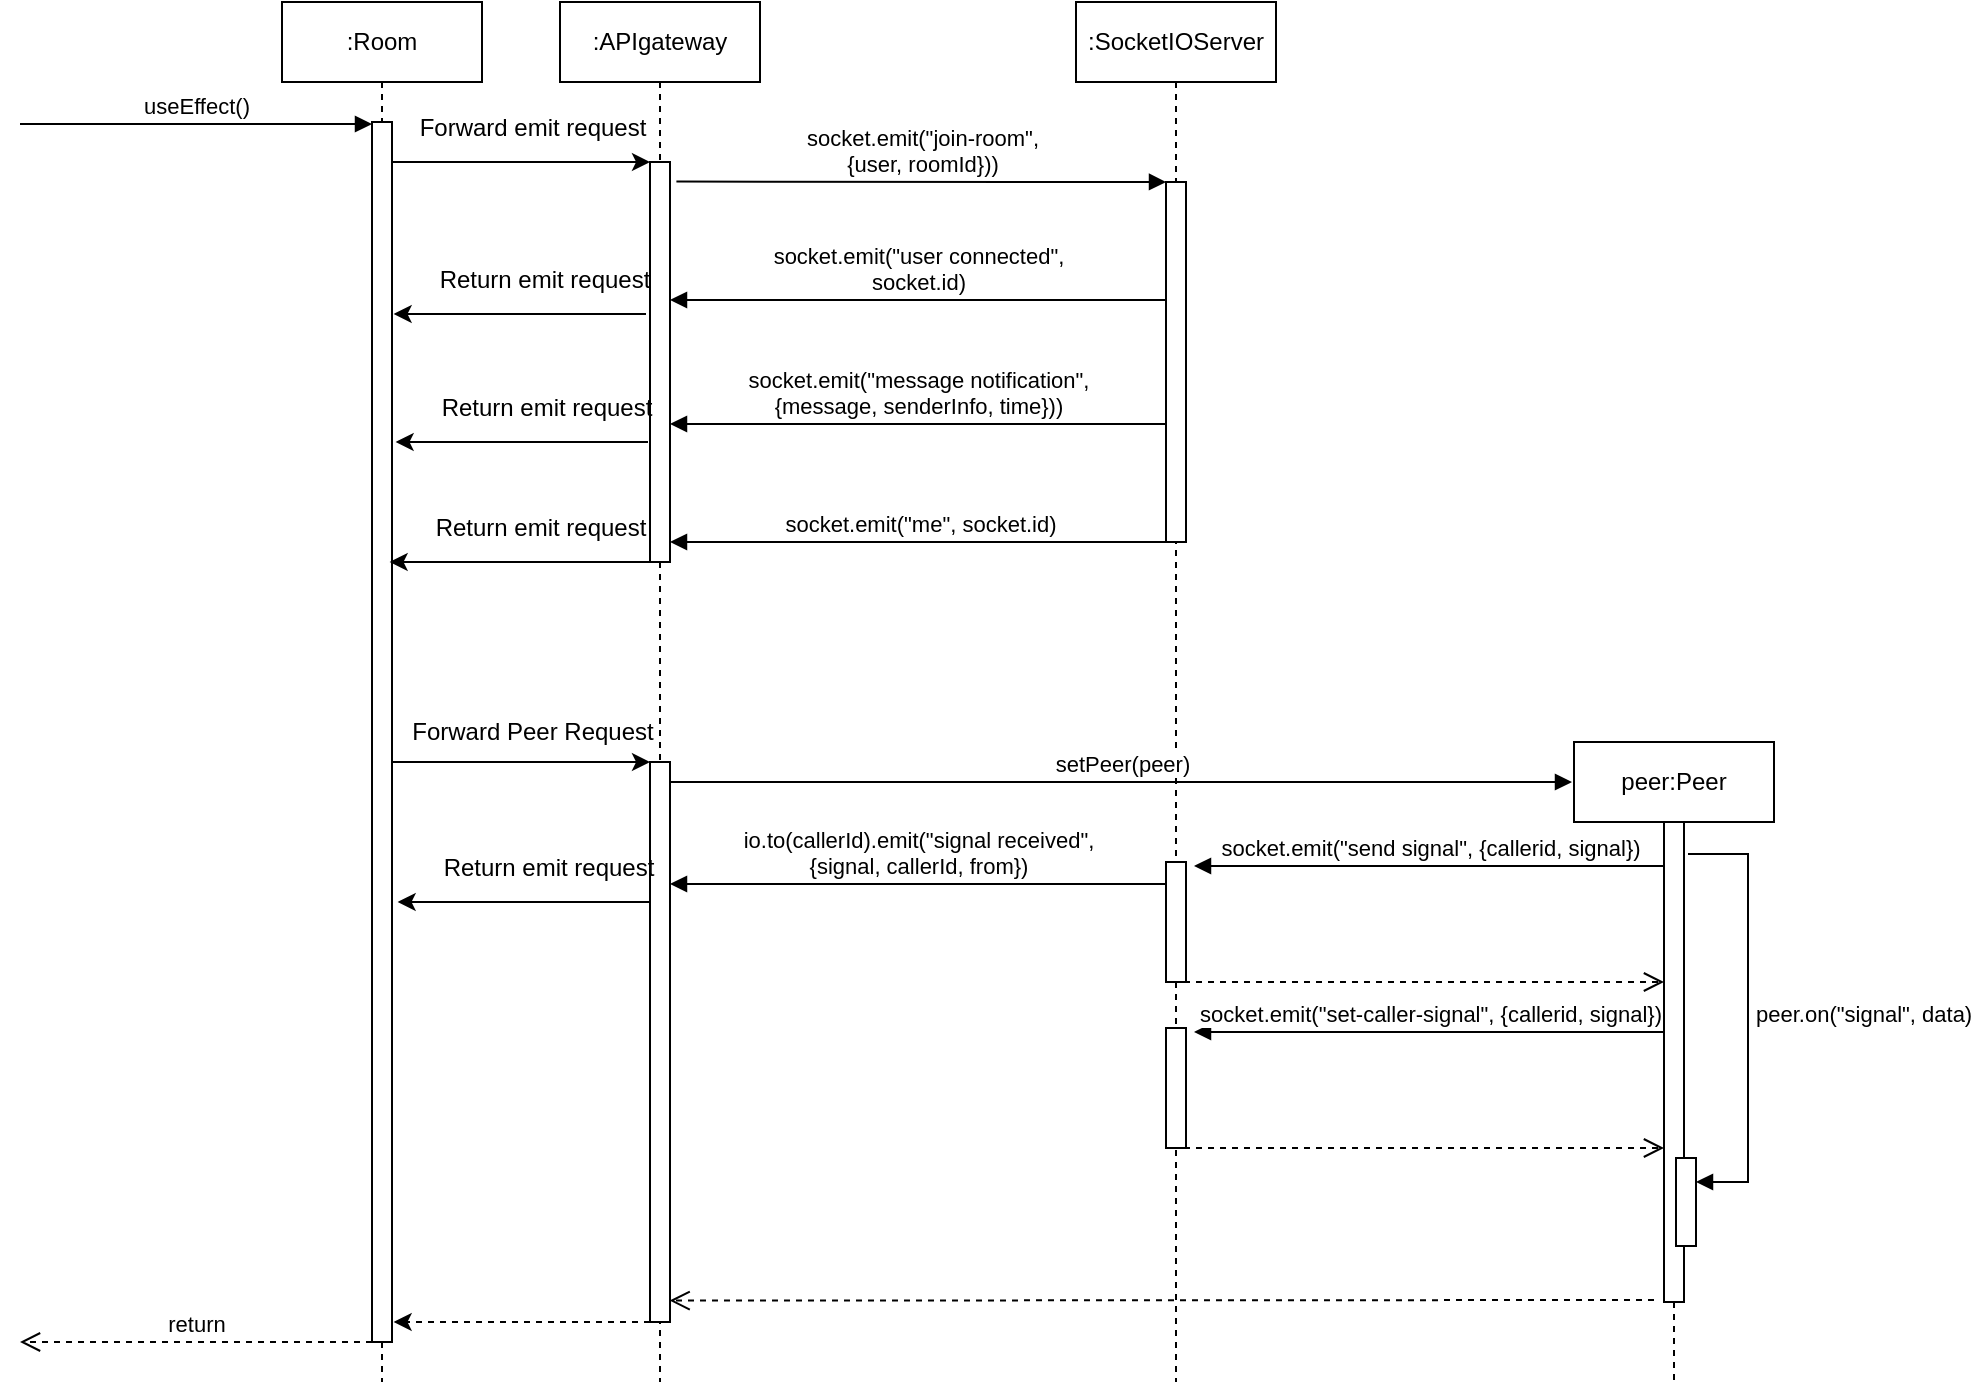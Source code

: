 <mxfile version="22.0.8" type="github">
  <diagram name="Page-1" id="sNI2kIY_raFPjCWxXRvN">
    <mxGraphModel dx="1550" dy="361" grid="1" gridSize="10" guides="1" tooltips="1" connect="1" arrows="1" fold="1" page="1" pageScale="1" pageWidth="850" pageHeight="1100" math="0" shadow="0">
      <root>
        <mxCell id="0" />
        <mxCell id="1" parent="0" />
        <mxCell id="AmQ4lM2f2AetLvi5kDlB-1" value=":Room" style="shape=umlLifeline;perimeter=lifelinePerimeter;whiteSpace=wrap;html=1;container=1;dropTarget=0;collapsible=0;recursiveResize=0;outlineConnect=0;portConstraint=eastwest;newEdgeStyle={&quot;curved&quot;:0,&quot;rounded&quot;:0};" parent="1" vertex="1">
          <mxGeometry x="131" y="150" width="100" height="690" as="geometry" />
        </mxCell>
        <mxCell id="AmQ4lM2f2AetLvi5kDlB-4" value="" style="html=1;points=[[0,0,0,0,5],[0,1,0,0,-5],[1,0,0,0,5],[1,1,0,0,-5]];perimeter=orthogonalPerimeter;outlineConnect=0;targetShapes=umlLifeline;portConstraint=eastwest;newEdgeStyle={&quot;curved&quot;:0,&quot;rounded&quot;:0};" parent="AmQ4lM2f2AetLvi5kDlB-1" vertex="1">
          <mxGeometry x="45" y="60" width="10" height="610" as="geometry" />
        </mxCell>
        <mxCell id="AmQ4lM2f2AetLvi5kDlB-5" value="useEffect()" style="html=1;verticalAlign=bottom;endArrow=block;curved=0;rounded=0;entryX=0;entryY=0;entryDx=0;entryDy=5;entryPerimeter=0;" parent="1" edge="1">
          <mxGeometry width="80" relative="1" as="geometry">
            <mxPoint y="211" as="sourcePoint" />
            <mxPoint x="176" y="211" as="targetPoint" />
          </mxGeometry>
        </mxCell>
        <mxCell id="AmQ4lM2f2AetLvi5kDlB-6" value=":SocketIOServer" style="shape=umlLifeline;perimeter=lifelinePerimeter;whiteSpace=wrap;html=1;container=1;dropTarget=0;collapsible=0;recursiveResize=0;outlineConnect=0;portConstraint=eastwest;newEdgeStyle={&quot;curved&quot;:0,&quot;rounded&quot;:0};" parent="1" vertex="1">
          <mxGeometry x="528" y="150" width="100" height="690" as="geometry" />
        </mxCell>
        <mxCell id="AmQ4lM2f2AetLvi5kDlB-7" value="" style="html=1;points=[[0,0,0,0,5],[0,1,0,0,-5],[1,0,0,0,5],[1,1,0,0,-5]];perimeter=orthogonalPerimeter;outlineConnect=0;targetShapes=umlLifeline;portConstraint=eastwest;newEdgeStyle={&quot;curved&quot;:0,&quot;rounded&quot;:0};" parent="AmQ4lM2f2AetLvi5kDlB-6" vertex="1">
          <mxGeometry x="45" y="90" width="10" height="180" as="geometry" />
        </mxCell>
        <mxCell id="AmQ4lM2f2AetLvi5kDlB-29" value="" style="html=1;points=[[0,0,0,0,5],[0,1,0,0,-5],[1,0,0,0,5],[1,1,0,0,-5]];perimeter=orthogonalPerimeter;outlineConnect=0;targetShapes=umlLifeline;portConstraint=eastwest;newEdgeStyle={&quot;curved&quot;:0,&quot;rounded&quot;:0};" parent="AmQ4lM2f2AetLvi5kDlB-6" vertex="1">
          <mxGeometry x="45" y="430" width="10" height="60" as="geometry" />
        </mxCell>
        <mxCell id="AmQ4lM2f2AetLvi5kDlB-8" value="socket.emit(&quot;join-room&quot;, &lt;br&gt;{user, roomId}))" style="html=1;verticalAlign=bottom;endArrow=block;curved=0;rounded=0;exitX=1.32;exitY=0.049;exitDx=0;exitDy=0;exitPerimeter=0;" parent="1" edge="1" target="AmQ4lM2f2AetLvi5kDlB-7" source="1jgHlxHCcbM1ZvZu2Sm4-5">
          <mxGeometry width="80" relative="1" as="geometry">
            <mxPoint x="407" y="240" as="sourcePoint" />
            <mxPoint x="527" y="240" as="targetPoint" />
          </mxGeometry>
        </mxCell>
        <mxCell id="AmQ4lM2f2AetLvi5kDlB-18" value="peer:Peer" style="shape=umlLifeline;perimeter=lifelinePerimeter;whiteSpace=wrap;html=1;container=1;dropTarget=0;collapsible=0;recursiveResize=0;outlineConnect=0;portConstraint=eastwest;newEdgeStyle={&quot;curved&quot;:0,&quot;rounded&quot;:0};" parent="1" vertex="1">
          <mxGeometry x="777" y="520" width="100" height="320" as="geometry" />
        </mxCell>
        <mxCell id="AmQ4lM2f2AetLvi5kDlB-20" value="" style="html=1;points=[[0,0,0,0,5],[0,1,0,0,-5],[1,0,0,0,5],[1,1,0,0,-5]];perimeter=orthogonalPerimeter;outlineConnect=0;targetShapes=umlLifeline;portConstraint=eastwest;newEdgeStyle={&quot;curved&quot;:0,&quot;rounded&quot;:0};" parent="AmQ4lM2f2AetLvi5kDlB-18" vertex="1">
          <mxGeometry x="45" y="40" width="10" height="240" as="geometry" />
        </mxCell>
        <mxCell id="AmQ4lM2f2AetLvi5kDlB-21" value="" style="html=1;points=[[0,0,0,0,5],[0,1,0,0,-5],[1,0,0,0,5],[1,1,0,0,-5]];perimeter=orthogonalPerimeter;outlineConnect=0;targetShapes=umlLifeline;portConstraint=eastwest;newEdgeStyle={&quot;curved&quot;:0,&quot;rounded&quot;:0};" parent="AmQ4lM2f2AetLvi5kDlB-18" vertex="1">
          <mxGeometry x="51" y="208" width="10" height="44" as="geometry" />
        </mxCell>
        <mxCell id="AmQ4lM2f2AetLvi5kDlB-22" value="peer.on(&quot;signal&quot;, data)" style="html=1;align=left;spacingLeft=2;endArrow=block;rounded=0;edgeStyle=orthogonalEdgeStyle;curved=0;rounded=0;" parent="AmQ4lM2f2AetLvi5kDlB-18" target="AmQ4lM2f2AetLvi5kDlB-21" edge="1">
          <mxGeometry relative="1" as="geometry">
            <mxPoint x="57" y="56" as="sourcePoint" />
            <Array as="points">
              <mxPoint x="87" y="56" />
              <mxPoint x="87" y="220" />
            </Array>
          </mxGeometry>
        </mxCell>
        <mxCell id="AmQ4lM2f2AetLvi5kDlB-19" value="setPeer(peer)" style="html=1;verticalAlign=bottom;endArrow=block;curved=0;rounded=0;" parent="1" source="1jgHlxHCcbM1ZvZu2Sm4-3" edge="1">
          <mxGeometry width="80" relative="1" as="geometry">
            <mxPoint x="332" y="540.4" as="sourcePoint" />
            <mxPoint x="776" y="540" as="targetPoint" />
          </mxGeometry>
        </mxCell>
        <mxCell id="AmQ4lM2f2AetLvi5kDlB-25" value="" style="html=1;verticalAlign=bottom;endArrow=open;dashed=1;endSize=8;curved=0;rounded=0;entryX=0.548;entryY=0.941;entryDx=0;entryDy=0;entryPerimeter=0;" parent="1" edge="1" target="1jgHlxHCcbM1ZvZu2Sm4-1">
          <mxGeometry relative="1" as="geometry">
            <mxPoint x="817" y="799" as="sourcePoint" />
            <mxPoint x="417" y="799" as="targetPoint" />
            <mxPoint as="offset" />
          </mxGeometry>
        </mxCell>
        <mxCell id="AmQ4lM2f2AetLvi5kDlB-27" value="return" style="html=1;verticalAlign=bottom;endArrow=open;dashed=1;endSize=8;curved=0;rounded=0;" parent="1" edge="1">
          <mxGeometry relative="1" as="geometry">
            <mxPoint x="176" y="820" as="sourcePoint" />
            <mxPoint y="820" as="targetPoint" />
          </mxGeometry>
        </mxCell>
        <mxCell id="AmQ4lM2f2AetLvi5kDlB-30" value="socket.emit(&quot;send signal&quot;, {callerid, signal})" style="html=1;verticalAlign=bottom;endArrow=block;curved=0;rounded=0;" parent="1" edge="1">
          <mxGeometry width="80" relative="1" as="geometry">
            <mxPoint x="822" y="582" as="sourcePoint" />
            <mxPoint x="587" y="582" as="targetPoint" />
          </mxGeometry>
        </mxCell>
        <mxCell id="AmQ4lM2f2AetLvi5kDlB-34" value="" style="html=1;verticalAlign=bottom;endArrow=open;dashed=1;endSize=8;curved=0;rounded=0;" parent="1" target="AmQ4lM2f2AetLvi5kDlB-20" edge="1">
          <mxGeometry relative="1" as="geometry">
            <mxPoint x="582" y="640" as="sourcePoint" />
            <mxPoint x="662" y="640" as="targetPoint" />
          </mxGeometry>
        </mxCell>
        <mxCell id="AmQ4lM2f2AetLvi5kDlB-35" value="" style="html=1;points=[[0,0,0,0,5],[0,1,0,0,-5],[1,0,0,0,5],[1,1,0,0,-5]];perimeter=orthogonalPerimeter;outlineConnect=0;targetShapes=umlLifeline;portConstraint=eastwest;newEdgeStyle={&quot;curved&quot;:0,&quot;rounded&quot;:0};" parent="1" vertex="1">
          <mxGeometry x="573" y="663" width="10" height="60" as="geometry" />
        </mxCell>
        <mxCell id="AmQ4lM2f2AetLvi5kDlB-36" value="socket.emit(&quot;set-caller-signal&quot;, {callerid, signal})" style="html=1;verticalAlign=bottom;endArrow=block;curved=0;rounded=0;" parent="1" edge="1">
          <mxGeometry width="80" relative="1" as="geometry">
            <mxPoint x="822" y="665" as="sourcePoint" />
            <mxPoint x="587" y="665" as="targetPoint" />
          </mxGeometry>
        </mxCell>
        <mxCell id="AmQ4lM2f2AetLvi5kDlB-37" value="" style="html=1;verticalAlign=bottom;endArrow=open;dashed=1;endSize=8;curved=0;rounded=0;" parent="1" edge="1">
          <mxGeometry relative="1" as="geometry">
            <mxPoint x="582" y="723" as="sourcePoint" />
            <mxPoint x="822" y="723" as="targetPoint" />
          </mxGeometry>
        </mxCell>
        <mxCell id="AmQ4lM2f2AetLvi5kDlB-46" value="io.to(callerId).emit(&quot;signal received&quot;, &lt;br&gt;{signal, callerId, from})" style="html=1;verticalAlign=bottom;endArrow=block;curved=0;rounded=0;exitX=0;exitY=0;exitDx=0;exitDy=5;exitPerimeter=0;" parent="1" edge="1" target="1jgHlxHCcbM1ZvZu2Sm4-3">
          <mxGeometry width="80" relative="1" as="geometry">
            <mxPoint x="573" y="591" as="sourcePoint" />
            <mxPoint x="417" y="590" as="targetPoint" />
            <mxPoint as="offset" />
          </mxGeometry>
        </mxCell>
        <mxCell id="AmQ4lM2f2AetLvi5kDlB-49" value="socket.emit(&quot;user connected&quot;, &lt;br&gt;socket.id)" style="html=1;verticalAlign=bottom;endArrow=block;curved=0;rounded=0;" parent="1" edge="1" source="AmQ4lM2f2AetLvi5kDlB-7">
          <mxGeometry width="80" relative="1" as="geometry">
            <mxPoint x="527" y="299" as="sourcePoint" />
            <mxPoint x="325" y="299" as="targetPoint" />
          </mxGeometry>
        </mxCell>
        <mxCell id="AmQ4lM2f2AetLvi5kDlB-50" value="socket.emit(&quot;message notification&quot;,&lt;br style=&quot;border-color: var(--border-color); text-align: left;&quot;&gt;&lt;span style=&quot;text-align: left;&quot;&gt;{message, senderInfo, time}))&lt;/span&gt;" style="html=1;verticalAlign=bottom;endArrow=block;curved=0;rounded=0;" parent="1" edge="1" target="1jgHlxHCcbM1ZvZu2Sm4-5">
          <mxGeometry width="80" relative="1" as="geometry">
            <mxPoint x="573" y="361" as="sourcePoint" />
            <mxPoint x="407" y="360" as="targetPoint" />
          </mxGeometry>
        </mxCell>
        <mxCell id="AmQ4lM2f2AetLvi5kDlB-51" value="socket.emit(&quot;me&quot;, socket.id)" style="html=1;verticalAlign=bottom;endArrow=block;curved=0;rounded=0;" parent="1" edge="1" target="1jgHlxHCcbM1ZvZu2Sm4-5">
          <mxGeometry width="80" relative="1" as="geometry">
            <mxPoint x="574" y="420" as="sourcePoint" />
            <mxPoint x="407" y="420" as="targetPoint" />
          </mxGeometry>
        </mxCell>
        <mxCell id="1jgHlxHCcbM1ZvZu2Sm4-1" value=":APIgateway" style="shape=umlLifeline;perimeter=lifelinePerimeter;whiteSpace=wrap;html=1;container=1;dropTarget=0;collapsible=0;recursiveResize=0;outlineConnect=0;portConstraint=eastwest;newEdgeStyle={&quot;curved&quot;:0,&quot;rounded&quot;:0};" vertex="1" parent="1">
          <mxGeometry x="270" y="150" width="100" height="690" as="geometry" />
        </mxCell>
        <mxCell id="1jgHlxHCcbM1ZvZu2Sm4-3" value="" style="html=1;points=[[0,0,0,0,5],[0,1,0,0,-5],[1,0,0,0,5],[1,1,0,0,-5]];perimeter=orthogonalPerimeter;outlineConnect=0;targetShapes=umlLifeline;portConstraint=eastwest;newEdgeStyle={&quot;curved&quot;:0,&quot;rounded&quot;:0};" vertex="1" parent="1jgHlxHCcbM1ZvZu2Sm4-1">
          <mxGeometry x="45" y="380" width="10" height="280" as="geometry" />
        </mxCell>
        <mxCell id="1jgHlxHCcbM1ZvZu2Sm4-5" value="" style="html=1;points=[[0,0,0,0,5],[0,1,0,0,-5],[1,0,0,0,5],[1,1,0,0,-5]];perimeter=orthogonalPerimeter;outlineConnect=0;targetShapes=umlLifeline;portConstraint=eastwest;newEdgeStyle={&quot;curved&quot;:0,&quot;rounded&quot;:0};" vertex="1" parent="1">
          <mxGeometry x="315" y="230" width="10" height="200" as="geometry" />
        </mxCell>
        <mxCell id="1jgHlxHCcbM1ZvZu2Sm4-6" value="" style="endArrow=classic;html=1;rounded=0;" edge="1" parent="1">
          <mxGeometry width="50" height="50" relative="1" as="geometry">
            <mxPoint x="185.81" y="230" as="sourcePoint" />
            <mxPoint x="315" y="230" as="targetPoint" />
          </mxGeometry>
        </mxCell>
        <mxCell id="1jgHlxHCcbM1ZvZu2Sm4-7" value="" style="endArrow=classic;html=1;rounded=0;" edge="1" parent="1">
          <mxGeometry width="50" height="50" relative="1" as="geometry">
            <mxPoint x="319" y="430" as="sourcePoint" />
            <mxPoint x="184.81" y="430" as="targetPoint" />
          </mxGeometry>
        </mxCell>
        <mxCell id="1jgHlxHCcbM1ZvZu2Sm4-8" value="" style="endArrow=classic;html=1;rounded=0;dashed=1;" edge="1" parent="1">
          <mxGeometry width="50" height="50" relative="1" as="geometry">
            <mxPoint x="321" y="810" as="sourcePoint" />
            <mxPoint x="186.81" y="810" as="targetPoint" />
          </mxGeometry>
        </mxCell>
        <mxCell id="1jgHlxHCcbM1ZvZu2Sm4-9" value="" style="endArrow=classic;html=1;rounded=0;" edge="1" parent="1">
          <mxGeometry width="50" height="50" relative="1" as="geometry">
            <mxPoint x="185.81" y="530" as="sourcePoint" />
            <mxPoint x="315" y="530" as="targetPoint" />
          </mxGeometry>
        </mxCell>
        <mxCell id="1jgHlxHCcbM1ZvZu2Sm4-10" value="Forward emit request" style="text;html=1;align=center;verticalAlign=middle;resizable=0;points=[];autosize=1;strokeColor=none;fillColor=none;" vertex="1" parent="1">
          <mxGeometry x="186" y="198" width="140" height="30" as="geometry" />
        </mxCell>
        <mxCell id="1jgHlxHCcbM1ZvZu2Sm4-11" value="Return emit request" style="text;html=1;align=center;verticalAlign=middle;resizable=0;points=[];autosize=1;strokeColor=none;fillColor=none;" vertex="1" parent="1">
          <mxGeometry x="195" y="398" width="130" height="30" as="geometry" />
        </mxCell>
        <mxCell id="1jgHlxHCcbM1ZvZu2Sm4-12" value="Forward Peer Request" style="text;html=1;align=center;verticalAlign=middle;resizable=0;points=[];autosize=1;strokeColor=none;fillColor=none;" vertex="1" parent="1">
          <mxGeometry x="186" y="500" width="140" height="30" as="geometry" />
        </mxCell>
        <mxCell id="1jgHlxHCcbM1ZvZu2Sm4-16" value="" style="endArrow=classic;html=1;rounded=0;" edge="1" parent="1">
          <mxGeometry width="50" height="50" relative="1" as="geometry">
            <mxPoint x="314" y="370" as="sourcePoint" />
            <mxPoint x="187.81" y="370" as="targetPoint" />
          </mxGeometry>
        </mxCell>
        <mxCell id="1jgHlxHCcbM1ZvZu2Sm4-17" value="Return emit request" style="text;html=1;align=center;verticalAlign=middle;resizable=0;points=[];autosize=1;strokeColor=none;fillColor=none;" vertex="1" parent="1">
          <mxGeometry x="198" y="338" width="130" height="30" as="geometry" />
        </mxCell>
        <mxCell id="1jgHlxHCcbM1ZvZu2Sm4-21" value="" style="endArrow=classic;html=1;rounded=0;" edge="1" parent="1">
          <mxGeometry width="50" height="50" relative="1" as="geometry">
            <mxPoint x="313" y="306" as="sourcePoint" />
            <mxPoint x="186.81" y="306" as="targetPoint" />
          </mxGeometry>
        </mxCell>
        <mxCell id="1jgHlxHCcbM1ZvZu2Sm4-22" value="Return emit request" style="text;html=1;align=center;verticalAlign=middle;resizable=0;points=[];autosize=1;strokeColor=none;fillColor=none;" vertex="1" parent="1">
          <mxGeometry x="197" y="274" width="130" height="30" as="geometry" />
        </mxCell>
        <mxCell id="1jgHlxHCcbM1ZvZu2Sm4-23" value="" style="endArrow=classic;html=1;rounded=0;" edge="1" parent="1">
          <mxGeometry width="50" height="50" relative="1" as="geometry">
            <mxPoint x="315" y="600" as="sourcePoint" />
            <mxPoint x="188.81" y="600" as="targetPoint" />
          </mxGeometry>
        </mxCell>
        <mxCell id="1jgHlxHCcbM1ZvZu2Sm4-24" value="Return emit request" style="text;html=1;align=center;verticalAlign=middle;resizable=0;points=[];autosize=1;strokeColor=none;fillColor=none;" vertex="1" parent="1">
          <mxGeometry x="199" y="568" width="130" height="30" as="geometry" />
        </mxCell>
      </root>
    </mxGraphModel>
  </diagram>
</mxfile>

